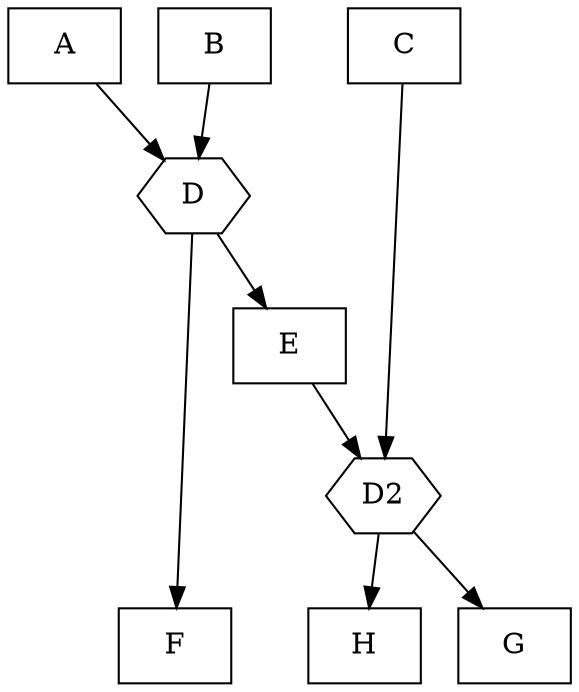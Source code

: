 digraph G {
  splines=true;
  N1 [label="A"; shape=rect;]
  N2 [label="B"; shape=rect;]
  N3 [label="E"; shape=rect;]
  N4 [label="F"; shape=rect;]
  N6 [label="C"; shape=rect;]
  N7 [label="G"; shape=rect;]
  N8 [label="H"; shape=rect;]
  N0 [label="D"; shape=hexagon;]
  N1 -> N0
  N2 -> N0
  N0 -> N3
  N0 -> N4
  N5 [label="D2"; shape=hexagon;]
  N6 -> N5
  N3 -> N5
  N5 -> N7
  N5 -> N8
  {rank=min; N1, N2, N6}
  {rank=max; N4, N7, N8}
}
